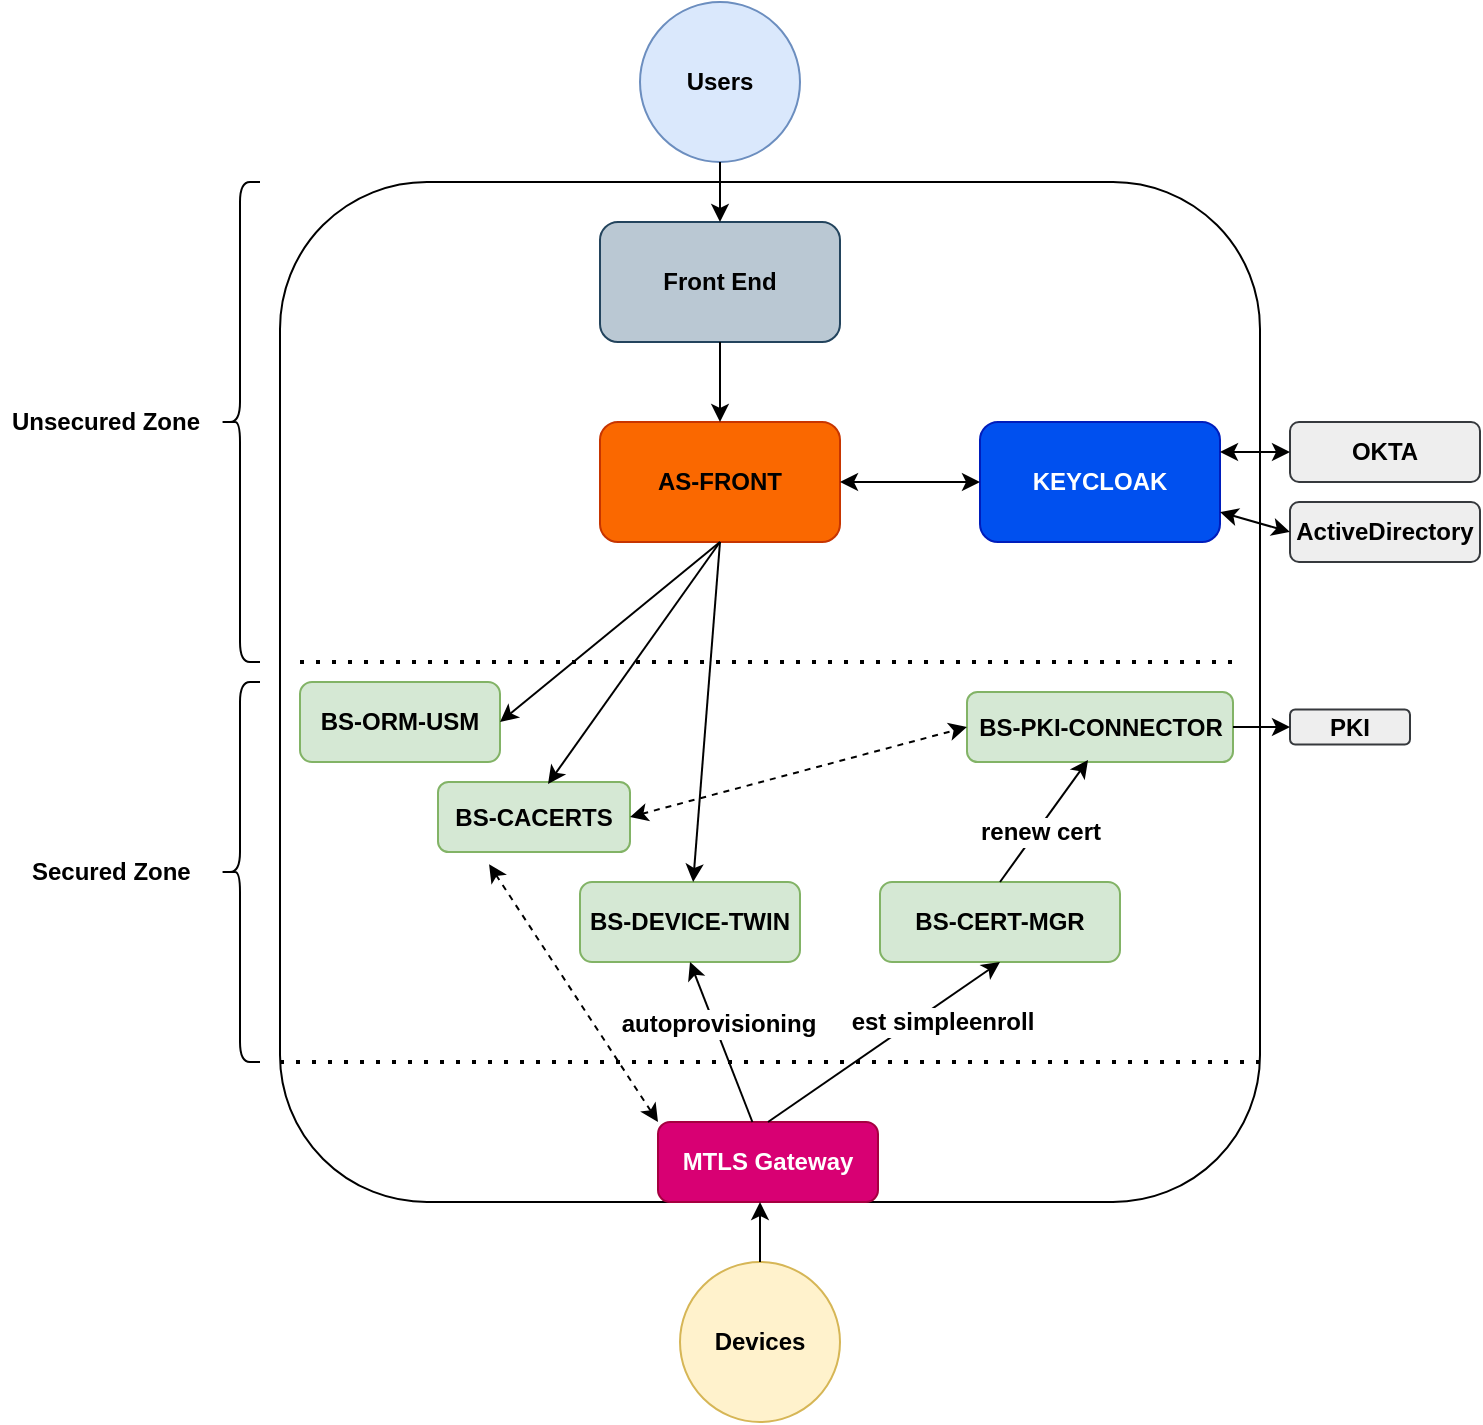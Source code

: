 <mxfile version="22.1.17" type="device">
  <diagram name="Page-1" id="cFF76zY7rYpGayrwu2Bv">
    <mxGraphModel dx="1728" dy="933" grid="1" gridSize="10" guides="1" tooltips="1" connect="1" arrows="1" fold="1" page="1" pageScale="1" pageWidth="827" pageHeight="1169" math="0" shadow="0">
      <root>
        <mxCell id="0" />
        <mxCell id="1" parent="0" />
        <mxCell id="02cbwI6tHRLVrDnjbwTT-20" value="" style="rounded=1;whiteSpace=wrap;html=1;" vertex="1" parent="1">
          <mxGeometry x="170" y="120" width="490" height="510" as="geometry" />
        </mxCell>
        <mxCell id="02cbwI6tHRLVrDnjbwTT-1" value="&lt;b&gt;Front End&lt;/b&gt;" style="rounded=1;whiteSpace=wrap;html=1;fillColor=#bac8d3;strokeColor=#23445d;" vertex="1" parent="1">
          <mxGeometry x="330" y="140" width="120" height="60" as="geometry" />
        </mxCell>
        <mxCell id="02cbwI6tHRLVrDnjbwTT-2" value="&lt;b&gt;AS-FRONT&lt;/b&gt;" style="rounded=1;whiteSpace=wrap;html=1;fillColor=#fa6800;fontColor=#000000;strokeColor=#C73500;" vertex="1" parent="1">
          <mxGeometry x="330" y="240" width="120" height="60" as="geometry" />
        </mxCell>
        <mxCell id="02cbwI6tHRLVrDnjbwTT-3" value="&lt;b&gt;BS-ORM-USM&lt;/b&gt;" style="rounded=1;whiteSpace=wrap;html=1;fillColor=#d5e8d4;strokeColor=#82b366;" vertex="1" parent="1">
          <mxGeometry x="180" y="370" width="100" height="40" as="geometry" />
        </mxCell>
        <mxCell id="02cbwI6tHRLVrDnjbwTT-5" value="&lt;b&gt;BS-CACERTS&lt;/b&gt;" style="rounded=1;whiteSpace=wrap;html=1;fillColor=#d5e8d4;strokeColor=#82b366;" vertex="1" parent="1">
          <mxGeometry x="249" y="420" width="96" height="35" as="geometry" />
        </mxCell>
        <mxCell id="02cbwI6tHRLVrDnjbwTT-6" value="&lt;b&gt;BS-DEVICE-TWIN&lt;/b&gt;" style="rounded=1;whiteSpace=wrap;html=1;fillColor=#d5e8d4;strokeColor=#82b366;" vertex="1" parent="1">
          <mxGeometry x="320" y="470" width="110" height="40" as="geometry" />
        </mxCell>
        <mxCell id="02cbwI6tHRLVrDnjbwTT-7" value="&lt;b&gt;BS-PKI-CONNECTOR&lt;/b&gt;" style="rounded=1;whiteSpace=wrap;html=1;fillColor=#d5e8d4;strokeColor=#82b366;" vertex="1" parent="1">
          <mxGeometry x="513.5" y="375" width="133" height="35" as="geometry" />
        </mxCell>
        <mxCell id="02cbwI6tHRLVrDnjbwTT-8" value="&lt;b&gt;BS-CERT-MGR&lt;/b&gt;" style="rounded=1;whiteSpace=wrap;html=1;fillColor=#d5e8d4;strokeColor=#82b366;" vertex="1" parent="1">
          <mxGeometry x="470" y="470" width="120" height="40" as="geometry" />
        </mxCell>
        <mxCell id="02cbwI6tHRLVrDnjbwTT-10" value="" style="endArrow=none;dashed=1;html=1;dashPattern=1 3;strokeWidth=2;rounded=0;" edge="1" parent="1">
          <mxGeometry width="50" height="50" relative="1" as="geometry">
            <mxPoint x="180" y="360" as="sourcePoint" />
            <mxPoint x="650" y="360" as="targetPoint" />
          </mxGeometry>
        </mxCell>
        <mxCell id="02cbwI6tHRLVrDnjbwTT-11" value="" style="endArrow=none;dashed=1;html=1;dashPattern=1 3;strokeWidth=2;rounded=0;" edge="1" parent="1">
          <mxGeometry width="50" height="50" relative="1" as="geometry">
            <mxPoint x="170" y="560" as="sourcePoint" />
            <mxPoint x="660" y="560" as="targetPoint" />
          </mxGeometry>
        </mxCell>
        <mxCell id="02cbwI6tHRLVrDnjbwTT-13" value="" style="shape=curlyBracket;whiteSpace=wrap;html=1;rounded=1;labelPosition=left;verticalLabelPosition=middle;align=right;verticalAlign=middle;" vertex="1" parent="1">
          <mxGeometry x="140" y="120" width="20" height="240" as="geometry" />
        </mxCell>
        <mxCell id="02cbwI6tHRLVrDnjbwTT-16" value="&lt;b&gt;Unsecured Zone&lt;/b&gt;" style="text;strokeColor=none;fillColor=none;align=left;verticalAlign=middle;spacingLeft=4;spacingRight=4;overflow=hidden;points=[[0,0.5],[1,0.5]];portConstraint=eastwest;rotatable=0;whiteSpace=wrap;html=1;" vertex="1" parent="1">
          <mxGeometry x="30" y="225" width="120" height="30" as="geometry" />
        </mxCell>
        <mxCell id="02cbwI6tHRLVrDnjbwTT-17" value="&lt;b&gt;KEYCLOAK&lt;/b&gt;" style="rounded=1;whiteSpace=wrap;html=1;fillColor=#0050ef;fontColor=#ffffff;strokeColor=#001DBC;" vertex="1" parent="1">
          <mxGeometry x="520" y="240" width="120" height="60" as="geometry" />
        </mxCell>
        <mxCell id="02cbwI6tHRLVrDnjbwTT-18" value="&lt;b&gt;Users&lt;/b&gt;" style="ellipse;whiteSpace=wrap;html=1;aspect=fixed;fillColor=#dae8fc;strokeColor=#6c8ebf;" vertex="1" parent="1">
          <mxGeometry x="350" y="30" width="80" height="80" as="geometry" />
        </mxCell>
        <mxCell id="02cbwI6tHRLVrDnjbwTT-19" value="&lt;b&gt;Devices&lt;/b&gt;" style="ellipse;whiteSpace=wrap;html=1;aspect=fixed;fillColor=#fff2cc;strokeColor=#d6b656;" vertex="1" parent="1">
          <mxGeometry x="370" y="660" width="80" height="80" as="geometry" />
        </mxCell>
        <mxCell id="02cbwI6tHRLVrDnjbwTT-22" value="" style="shape=curlyBracket;whiteSpace=wrap;html=1;rounded=1;labelPosition=left;verticalLabelPosition=middle;align=right;verticalAlign=middle;" vertex="1" parent="1">
          <mxGeometry x="140" y="370" width="20" height="190" as="geometry" />
        </mxCell>
        <mxCell id="02cbwI6tHRLVrDnjbwTT-24" value="&lt;b&gt;Secured Zone&lt;/b&gt;" style="text;strokeColor=none;fillColor=none;align=left;verticalAlign=middle;spacingLeft=4;spacingRight=4;overflow=hidden;points=[[0,0.5],[1,0.5]];portConstraint=eastwest;rotatable=0;whiteSpace=wrap;html=1;" vertex="1" parent="1">
          <mxGeometry x="40" y="450" width="120" height="30" as="geometry" />
        </mxCell>
        <mxCell id="02cbwI6tHRLVrDnjbwTT-25" value="" style="endArrow=classic;html=1;rounded=0;exitX=0.5;exitY=1;exitDx=0;exitDy=0;" edge="1" parent="1" source="02cbwI6tHRLVrDnjbwTT-1" target="02cbwI6tHRLVrDnjbwTT-2">
          <mxGeometry width="50" height="50" relative="1" as="geometry">
            <mxPoint x="390" y="570" as="sourcePoint" />
            <mxPoint x="440" y="520" as="targetPoint" />
          </mxGeometry>
        </mxCell>
        <mxCell id="02cbwI6tHRLVrDnjbwTT-26" value="" style="endArrow=classic;html=1;rounded=0;exitX=0.5;exitY=1;exitDx=0;exitDy=0;entryX=1;entryY=0.5;entryDx=0;entryDy=0;" edge="1" parent="1" source="02cbwI6tHRLVrDnjbwTT-2" target="02cbwI6tHRLVrDnjbwTT-3">
          <mxGeometry width="50" height="50" relative="1" as="geometry">
            <mxPoint x="390" y="570" as="sourcePoint" />
            <mxPoint x="440" y="520" as="targetPoint" />
          </mxGeometry>
        </mxCell>
        <mxCell id="02cbwI6tHRLVrDnjbwTT-27" value="" style="endArrow=classic;html=1;rounded=0;entryX=0.573;entryY=0.029;entryDx=0;entryDy=0;entryPerimeter=0;" edge="1" parent="1" target="02cbwI6tHRLVrDnjbwTT-5">
          <mxGeometry width="50" height="50" relative="1" as="geometry">
            <mxPoint x="390" y="300" as="sourcePoint" />
            <mxPoint x="290" y="400" as="targetPoint" />
          </mxGeometry>
        </mxCell>
        <mxCell id="02cbwI6tHRLVrDnjbwTT-28" value="" style="endArrow=classic;html=1;rounded=0;" edge="1" parent="1" target="02cbwI6tHRLVrDnjbwTT-6">
          <mxGeometry width="50" height="50" relative="1" as="geometry">
            <mxPoint x="390" y="300" as="sourcePoint" />
            <mxPoint x="314" y="431" as="targetPoint" />
          </mxGeometry>
        </mxCell>
        <mxCell id="02cbwI6tHRLVrDnjbwTT-30" value="&lt;b&gt;MTLS Gateway&lt;/b&gt;" style="rounded=1;whiteSpace=wrap;html=1;fillColor=#d80073;fontColor=#ffffff;strokeColor=#A50040;" vertex="1" parent="1">
          <mxGeometry x="359" y="590" width="110" height="40" as="geometry" />
        </mxCell>
        <mxCell id="02cbwI6tHRLVrDnjbwTT-31" value="" style="endArrow=classic;html=1;rounded=0;exitX=0.5;exitY=0;exitDx=0;exitDy=0;" edge="1" parent="1" source="02cbwI6tHRLVrDnjbwTT-19">
          <mxGeometry width="50" height="50" relative="1" as="geometry">
            <mxPoint x="390" y="570" as="sourcePoint" />
            <mxPoint x="410" y="630" as="targetPoint" />
          </mxGeometry>
        </mxCell>
        <mxCell id="02cbwI6tHRLVrDnjbwTT-32" value="" style="endArrow=classic;html=1;rounded=0;exitX=0.5;exitY=0;exitDx=0;exitDy=0;entryX=0.5;entryY=1;entryDx=0;entryDy=0;" edge="1" parent="1" source="02cbwI6tHRLVrDnjbwTT-30" target="02cbwI6tHRLVrDnjbwTT-8">
          <mxGeometry width="50" height="50" relative="1" as="geometry">
            <mxPoint x="390" y="570" as="sourcePoint" />
            <mxPoint x="440" y="520" as="targetPoint" />
          </mxGeometry>
        </mxCell>
        <mxCell id="02cbwI6tHRLVrDnjbwTT-33" value="&lt;font style=&quot;font-size: 12px;&quot;&gt;&lt;b&gt;est simpleenroll&lt;/b&gt;&lt;/font&gt;" style="edgeLabel;html=1;align=center;verticalAlign=middle;resizable=0;points=[];" vertex="1" connectable="0" parent="02cbwI6tHRLVrDnjbwTT-32">
          <mxGeometry x="0.02" relative="1" as="geometry">
            <mxPoint x="27" y="-9" as="offset" />
          </mxGeometry>
        </mxCell>
        <mxCell id="02cbwI6tHRLVrDnjbwTT-34" value="" style="endArrow=classic;html=1;rounded=0;entryX=0.455;entryY=0.971;entryDx=0;entryDy=0;entryPerimeter=0;" edge="1" parent="1" target="02cbwI6tHRLVrDnjbwTT-7">
          <mxGeometry width="50" height="50" relative="1" as="geometry">
            <mxPoint x="530" y="470" as="sourcePoint" />
            <mxPoint x="580" y="420" as="targetPoint" />
          </mxGeometry>
        </mxCell>
        <mxCell id="02cbwI6tHRLVrDnjbwTT-45" value="&lt;font style=&quot;font-size: 12px;&quot;&gt;&lt;b&gt;renew cert&lt;/b&gt;&lt;/font&gt;" style="edgeLabel;html=1;align=center;verticalAlign=middle;resizable=0;points=[];" vertex="1" connectable="0" parent="02cbwI6tHRLVrDnjbwTT-34">
          <mxGeometry x="-0.147" y="-1" relative="1" as="geometry">
            <mxPoint as="offset" />
          </mxGeometry>
        </mxCell>
        <mxCell id="02cbwI6tHRLVrDnjbwTT-35" value="&lt;b&gt;PKI&lt;/b&gt;" style="rounded=1;whiteSpace=wrap;html=1;fillColor=#eeeeee;strokeColor=#36393d;" vertex="1" parent="1">
          <mxGeometry x="675" y="383.75" width="60" height="17.5" as="geometry" />
        </mxCell>
        <mxCell id="02cbwI6tHRLVrDnjbwTT-36" value="" style="endArrow=classic;html=1;rounded=0;exitX=1;exitY=0.5;exitDx=0;exitDy=0;entryX=0;entryY=0.5;entryDx=0;entryDy=0;" edge="1" parent="1" source="02cbwI6tHRLVrDnjbwTT-7" target="02cbwI6tHRLVrDnjbwTT-35">
          <mxGeometry width="50" height="50" relative="1" as="geometry">
            <mxPoint x="390" y="600" as="sourcePoint" />
            <mxPoint x="440" y="550" as="targetPoint" />
          </mxGeometry>
        </mxCell>
        <mxCell id="02cbwI6tHRLVrDnjbwTT-37" value="" style="endArrow=classic;html=1;rounded=0;exitX=0.5;exitY=1;exitDx=0;exitDy=0;entryX=0.5;entryY=0;entryDx=0;entryDy=0;" edge="1" parent="1" source="02cbwI6tHRLVrDnjbwTT-18" target="02cbwI6tHRLVrDnjbwTT-1">
          <mxGeometry width="50" height="50" relative="1" as="geometry">
            <mxPoint x="440" y="510" as="sourcePoint" />
            <mxPoint x="490" y="460" as="targetPoint" />
          </mxGeometry>
        </mxCell>
        <mxCell id="02cbwI6tHRLVrDnjbwTT-41" value="" style="endArrow=classic;html=1;rounded=0;entryX=0.5;entryY=1;entryDx=0;entryDy=0;" edge="1" parent="1" source="02cbwI6tHRLVrDnjbwTT-30" target="02cbwI6tHRLVrDnjbwTT-6">
          <mxGeometry width="50" height="50" relative="1" as="geometry">
            <mxPoint x="410" y="370" as="sourcePoint" />
            <mxPoint x="460" y="320" as="targetPoint" />
          </mxGeometry>
        </mxCell>
        <mxCell id="02cbwI6tHRLVrDnjbwTT-42" value="&lt;b&gt;&lt;font style=&quot;font-size: 12px;&quot;&gt;autoprovisioning&lt;/font&gt;&lt;/b&gt;" style="edgeLabel;html=1;align=center;verticalAlign=middle;resizable=0;points=[];" vertex="1" connectable="0" parent="02cbwI6tHRLVrDnjbwTT-41">
          <mxGeometry x="0.209" y="-2" relative="1" as="geometry">
            <mxPoint as="offset" />
          </mxGeometry>
        </mxCell>
        <mxCell id="02cbwI6tHRLVrDnjbwTT-44" value="" style="endArrow=classic;startArrow=classic;html=1;rounded=0;exitX=1;exitY=0.5;exitDx=0;exitDy=0;" edge="1" parent="1" source="02cbwI6tHRLVrDnjbwTT-2" target="02cbwI6tHRLVrDnjbwTT-17">
          <mxGeometry width="50" height="50" relative="1" as="geometry">
            <mxPoint x="550" y="390" as="sourcePoint" />
            <mxPoint x="600" y="340" as="targetPoint" />
          </mxGeometry>
        </mxCell>
        <mxCell id="02cbwI6tHRLVrDnjbwTT-46" value="&lt;b&gt;OKTA&lt;/b&gt;" style="rounded=1;whiteSpace=wrap;html=1;fillColor=#eeeeee;strokeColor=#36393d;" vertex="1" parent="1">
          <mxGeometry x="675" y="240" width="95" height="30" as="geometry" />
        </mxCell>
        <mxCell id="02cbwI6tHRLVrDnjbwTT-47" value="&lt;b&gt;ActiveDirectory&lt;/b&gt;" style="rounded=1;whiteSpace=wrap;html=1;fillColor=#eeeeee;strokeColor=#36393d;" vertex="1" parent="1">
          <mxGeometry x="675" y="280" width="95" height="30" as="geometry" />
        </mxCell>
        <mxCell id="02cbwI6tHRLVrDnjbwTT-48" value="" style="endArrow=classic;startArrow=classic;html=1;rounded=0;exitX=1;exitY=0.25;exitDx=0;exitDy=0;entryX=0;entryY=0.5;entryDx=0;entryDy=0;" edge="1" parent="1" source="02cbwI6tHRLVrDnjbwTT-17" target="02cbwI6tHRLVrDnjbwTT-46">
          <mxGeometry width="50" height="50" relative="1" as="geometry">
            <mxPoint x="550" y="370" as="sourcePoint" />
            <mxPoint x="600" y="320" as="targetPoint" />
          </mxGeometry>
        </mxCell>
        <mxCell id="02cbwI6tHRLVrDnjbwTT-49" value="" style="endArrow=classic;startArrow=classic;html=1;rounded=0;entryX=1;entryY=0.75;entryDx=0;entryDy=0;exitX=0;exitY=0.5;exitDx=0;exitDy=0;" edge="1" parent="1" source="02cbwI6tHRLVrDnjbwTT-47" target="02cbwI6tHRLVrDnjbwTT-17">
          <mxGeometry width="50" height="50" relative="1" as="geometry">
            <mxPoint x="550" y="370" as="sourcePoint" />
            <mxPoint x="600" y="320" as="targetPoint" />
          </mxGeometry>
        </mxCell>
        <mxCell id="02cbwI6tHRLVrDnjbwTT-52" value="" style="endArrow=classic;startArrow=classic;html=1;rounded=0;exitX=0.266;exitY=1.176;exitDx=0;exitDy=0;exitPerimeter=0;entryX=0;entryY=0;entryDx=0;entryDy=0;dashed=1;" edge="1" parent="1" source="02cbwI6tHRLVrDnjbwTT-5" target="02cbwI6tHRLVrDnjbwTT-30">
          <mxGeometry width="50" height="50" relative="1" as="geometry">
            <mxPoint x="410" y="410" as="sourcePoint" />
            <mxPoint x="460" y="360" as="targetPoint" />
          </mxGeometry>
        </mxCell>
        <mxCell id="02cbwI6tHRLVrDnjbwTT-53" value="" style="endArrow=classic;startArrow=classic;html=1;rounded=0;exitX=1;exitY=0.5;exitDx=0;exitDy=0;entryX=0;entryY=0.5;entryDx=0;entryDy=0;dashed=1;" edge="1" parent="1" source="02cbwI6tHRLVrDnjbwTT-5" target="02cbwI6tHRLVrDnjbwTT-7">
          <mxGeometry width="50" height="50" relative="1" as="geometry">
            <mxPoint x="410" y="410" as="sourcePoint" />
            <mxPoint x="460" y="360" as="targetPoint" />
          </mxGeometry>
        </mxCell>
      </root>
    </mxGraphModel>
  </diagram>
</mxfile>
